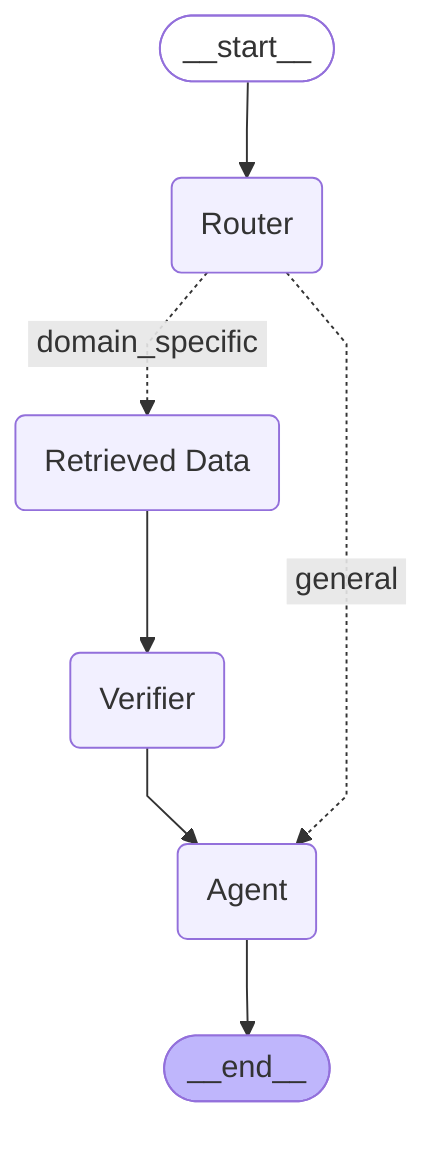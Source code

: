 %%{init: {'flowchart': {'curve': 'linear'}}}%%
graph TD;
	__start__([__start__]):::first
	__end__([__end__]):::last
	Router(Router)
	Retrieved_Data(Retrieved Data)
	Agent(Agent)
	Verifier(Verifier)
	Agent --> __end__;
	Retrieved_Data --> Verifier;
	Verifier --> Agent;
	__start__ --> Router;
	Router -. &nbspdomain_specific&nbsp .-> Retrieved_Data;
	Router -. &nbspgeneral&nbsp .-> Agent;
	classDef default fill:#f2f0ff,line-height:1.2
	classDef first fill-opacity:0
	classDef last fill:#bfb6fc